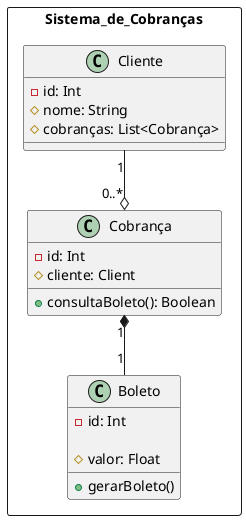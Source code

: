 @startuml sisDeCobrança
  package Sistema_de_Cobranças <<rectangle>> {

    class Cliente {
      - id: Int
      # nome: String
      # cobranças: List<Cobrança>
    }

    class Cobrança {
      - id: Int
      # cliente: Client
      + consultaBoleto(): Boolean
    }

    Cliente "1" --o "0..*" Cobrança

    class Boleto {
      - id: Int
      
      # valor: Float
      + gerarBoleto()
    }

    Cobrança "1" *-- "1" Boleto
  }
@enduml